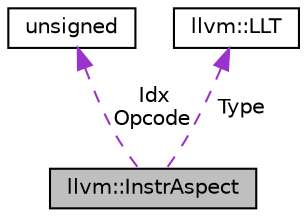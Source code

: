 digraph "llvm::InstrAspect"
{
 // LATEX_PDF_SIZE
  bgcolor="transparent";
  edge [fontname="Helvetica",fontsize="10",labelfontname="Helvetica",labelfontsize="10"];
  node [fontname="Helvetica",fontsize="10",shape="box"];
  Node1 [label="llvm::InstrAspect",height=0.2,width=0.4,color="black", fillcolor="grey75", style="filled", fontcolor="black",tooltip="Legalization is decided based on an instruction's opcode, which type slot we're considering,..."];
  Node2 -> Node1 [dir="back",color="darkorchid3",fontsize="10",style="dashed",label=" Idx\nOpcode" ,fontname="Helvetica"];
  Node2 [label="unsigned",height=0.2,width=0.4,color="black",URL="$classunsigned.html",tooltip=" "];
  Node3 -> Node1 [dir="back",color="darkorchid3",fontsize="10",style="dashed",label=" Type" ,fontname="Helvetica"];
  Node3 [label="llvm::LLT",height=0.2,width=0.4,color="black",URL="$classllvm_1_1LLT.html",tooltip=" "];
}
